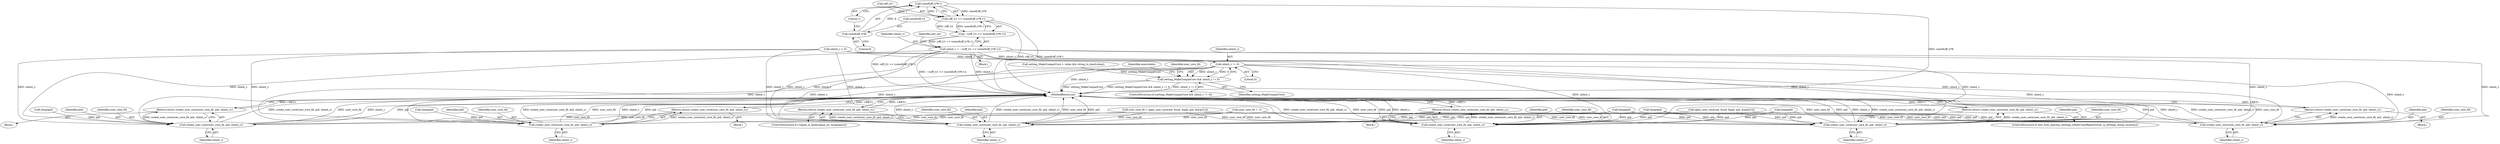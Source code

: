 digraph "0_abrt_3c1b60cfa62d39e5fff5a53a5bc53dae189e740e@API" {
"1000372" [label="(Call,sizeof(off_t)*8-1)"];
"1000373" [label="(Call,sizeof(off_t)*8)"];
"1000368" [label="(Call,(off_t)1 << (sizeof(off_t)*8-1))"];
"1000367" [label="(Call,~((off_t)1 << (sizeof(off_t)*8-1)))"];
"1000365" [label="(Call,ulimit_c = ~((off_t)1 << (sizeof(off_t)*8-1)))"];
"1000564" [label="(Call,ulimit_c != 0)"];
"1000562" [label="(Call,setting_MakeCompatCore && ulimit_c != 0)"];
"1000589" [label="(Call,create_user_core(user_core_fd, pid, ulimit_c))"];
"1000588" [label="(Return,return create_user_core(user_core_fd, pid, ulimit_c);)"];
"1000604" [label="(Call,create_user_core(user_core_fd, pid, ulimit_c))"];
"1000603" [label="(Return,return create_user_core(user_core_fd, pid, ulimit_c);)"];
"1000622" [label="(Call,create_user_core(user_core_fd, pid, ulimit_c))"];
"1000621" [label="(Return,return create_user_core(user_core_fd, pid, ulimit_c);)"];
"1000642" [label="(Call,create_user_core(user_core_fd, pid, ulimit_c))"];
"1000641" [label="(Return,return create_user_core(user_core_fd, pid, ulimit_c);)"];
"1000658" [label="(Call,create_user_core(user_core_fd, pid, ulimit_c))"];
"1000657" [label="(Return,return create_user_core(user_core_fd, pid, ulimit_c);)"];
"1000769" [label="(Call,create_user_core(user_core_fd, pid, ulimit_c))"];
"1000768" [label="(Return,return create_user_core(user_core_fd, pid, ulimit_c);)"];
"1000604" [label="(Call,create_user_core(user_core_fd, pid, ulimit_c))"];
"1000367" [label="(Call,~((off_t)1 << (sizeof(off_t)*8-1)))"];
"1000642" [label="(Call,create_user_core(user_core_fd, pid, ulimit_c))"];
"1000199" [label="(Call,setting_MakeCompatCore = value && string_to_bool(value))"];
"1000603" [label="(Return,return create_user_core(user_core_fd, pid, ulimit_c);)"];
"1000369" [label="(Call,(off_t)1)"];
"1000660" [label="(Identifier,pid)"];
"1000562" [label="(Call,setting_MakeCompatCore && ulimit_c != 0)"];
"1000512" [label="(Call,(long)pid)"];
"1000661" [label="(Identifier,ulimit_c)"];
"1000658" [label="(Call,create_user_core(user_core_fd, pid, ulimit_c))"];
"1000764" [label="(Call,(long)pid)"];
"1000526" [label="(Call,(long)pid)"];
"1000585" [label="(Call,(long)pid)"];
"1000597" [label="(ControlStructure,if (!signal_is_fatal(signal_no, &signame)))"];
"1000563" [label="(Identifier,setting_MakeCompatCore)"];
"1000374" [label="(Call,sizeof(off_t))"];
"1000624" [label="(Identifier,pid)"];
"1000580" [label="(Identifier,executable)"];
"1000591" [label="(Identifier,pid)"];
"1000368" [label="(Call,(off_t)1 << (sizeof(off_t)*8-1))"];
"1000768" [label="(Return,return create_user_core(user_core_fd, pid, ulimit_c);)"];
"1000767" [label="(Block,)"];
"1000488" [label="(Call,(long)pid)"];
"1000769" [label="(Call,create_user_core(user_core_fd, pid, ulimit_c))"];
"1000366" [label="(Identifier,ulimit_c)"];
"1000605" [label="(Identifier,user_core_fd)"];
"1000364" [label="(Block,)"];
"1000637" [label="(ControlStructure,if (low_free_space(g_settings_nMaxCrashReportsSize, g_settings_dump_location)))"];
"1000606" [label="(Identifier,pid)"];
"1000618" [label="(Block,)"];
"1000589" [label="(Call,create_user_core(user_core_fd, pid, ulimit_c))"];
"1000566" [label="(Literal,0)"];
"1000568" [label="(Identifier,user_core_fd)"];
"1000557" [label="(Call,user_core_fd = -1)"];
"1000565" [label="(Identifier,ulimit_c)"];
"1000380" [label="(Identifier,pid_str)"];
"1000564" [label="(Call,ulimit_c != 0)"];
"1000588" [label="(Return,return create_user_core(user_core_fd, pid, ulimit_c);)"];
"1000645" [label="(Identifier,ulimit_c)"];
"1000641" [label="(Return,return create_user_core(user_core_fd, pid, ulimit_c);)"];
"1000771" [label="(Identifier,pid)"];
"1000569" [label="(Call,open_user_core(uid, fsuid, fsgid, pid, &argv[1]))"];
"1000582" [label="(Block,)"];
"1000607" [label="(Identifier,ulimit_c)"];
"1000373" [label="(Call,sizeof(off_t)*8)"];
"1000772" [label="(Identifier,ulimit_c)"];
"1000621" [label="(Return,return create_user_core(user_core_fd, pid, ulimit_c);)"];
"1000659" [label="(Identifier,user_core_fd)"];
"1000376" [label="(Literal,8)"];
"1000365" [label="(Call,ulimit_c = ~((off_t)1 << (sizeof(off_t)*8-1)))"];
"1000372" [label="(Call,sizeof(off_t)*8-1)"];
"1000592" [label="(Identifier,ulimit_c)"];
"1000656" [label="(Block,)"];
"1000361" [label="(Call,ulimit_c < 0)"];
"1000625" [label="(Identifier,ulimit_c)"];
"1000377" [label="(Literal,1)"];
"1000561" [label="(ControlStructure,if (setting_MakeCompatCore && ulimit_c != 0))"];
"1000644" [label="(Identifier,pid)"];
"1000657" [label="(Return,return create_user_core(user_core_fd, pid, ulimit_c);)"];
"1000643" [label="(Identifier,user_core_fd)"];
"1000590" [label="(Identifier,user_core_fd)"];
"1000770" [label="(Identifier,user_core_fd)"];
"1000622" [label="(Call,create_user_core(user_core_fd, pid, ulimit_c))"];
"1000567" [label="(Call,user_core_fd = open_user_core(uid, fsuid, fsgid, pid, &argv[1]))"];
"1000623" [label="(Identifier,user_core_fd)"];
"1001445" [label="(MethodReturn,int)"];
"1000372" -> "1000368"  [label="AST: "];
"1000372" -> "1000377"  [label="CFG: "];
"1000373" -> "1000372"  [label="AST: "];
"1000377" -> "1000372"  [label="AST: "];
"1000368" -> "1000372"  [label="CFG: "];
"1000372" -> "1001445"  [label="DDG: sizeof(off_t)*8"];
"1000372" -> "1000368"  [label="DDG: sizeof(off_t)*8"];
"1000372" -> "1000368"  [label="DDG: 1"];
"1000373" -> "1000372"  [label="DDG: 8"];
"1000373" -> "1000376"  [label="CFG: "];
"1000374" -> "1000373"  [label="AST: "];
"1000376" -> "1000373"  [label="AST: "];
"1000377" -> "1000373"  [label="CFG: "];
"1000368" -> "1000367"  [label="AST: "];
"1000369" -> "1000368"  [label="AST: "];
"1000367" -> "1000368"  [label="CFG: "];
"1000368" -> "1001445"  [label="DDG: (off_t)1"];
"1000368" -> "1001445"  [label="DDG: sizeof(off_t)*8-1"];
"1000368" -> "1000367"  [label="DDG: (off_t)1"];
"1000368" -> "1000367"  [label="DDG: sizeof(off_t)*8-1"];
"1000369" -> "1000368"  [label="DDG: 1"];
"1000367" -> "1000365"  [label="AST: "];
"1000365" -> "1000367"  [label="CFG: "];
"1000367" -> "1001445"  [label="DDG: (off_t)1 << (sizeof(off_t)*8-1)"];
"1000367" -> "1000365"  [label="DDG: (off_t)1 << (sizeof(off_t)*8-1)"];
"1000365" -> "1000364"  [label="AST: "];
"1000366" -> "1000365"  [label="AST: "];
"1000380" -> "1000365"  [label="CFG: "];
"1000365" -> "1001445"  [label="DDG: ~((off_t)1 << (sizeof(off_t)*8-1))"];
"1000365" -> "1001445"  [label="DDG: ulimit_c"];
"1000365" -> "1000564"  [label="DDG: ulimit_c"];
"1000365" -> "1000589"  [label="DDG: ulimit_c"];
"1000365" -> "1000604"  [label="DDG: ulimit_c"];
"1000365" -> "1000622"  [label="DDG: ulimit_c"];
"1000365" -> "1000642"  [label="DDG: ulimit_c"];
"1000365" -> "1000658"  [label="DDG: ulimit_c"];
"1000365" -> "1000769"  [label="DDG: ulimit_c"];
"1000564" -> "1000562"  [label="AST: "];
"1000564" -> "1000566"  [label="CFG: "];
"1000565" -> "1000564"  [label="AST: "];
"1000566" -> "1000564"  [label="AST: "];
"1000562" -> "1000564"  [label="CFG: "];
"1000564" -> "1001445"  [label="DDG: ulimit_c"];
"1000564" -> "1000562"  [label="DDG: ulimit_c"];
"1000564" -> "1000562"  [label="DDG: 0"];
"1000361" -> "1000564"  [label="DDG: ulimit_c"];
"1000564" -> "1000589"  [label="DDG: ulimit_c"];
"1000564" -> "1000604"  [label="DDG: ulimit_c"];
"1000564" -> "1000622"  [label="DDG: ulimit_c"];
"1000564" -> "1000642"  [label="DDG: ulimit_c"];
"1000564" -> "1000658"  [label="DDG: ulimit_c"];
"1000564" -> "1000769"  [label="DDG: ulimit_c"];
"1000562" -> "1000561"  [label="AST: "];
"1000562" -> "1000563"  [label="CFG: "];
"1000563" -> "1000562"  [label="AST: "];
"1000568" -> "1000562"  [label="CFG: "];
"1000580" -> "1000562"  [label="CFG: "];
"1000562" -> "1001445"  [label="DDG: setting_MakeCompatCore"];
"1000562" -> "1001445"  [label="DDG: setting_MakeCompatCore && ulimit_c != 0"];
"1000562" -> "1001445"  [label="DDG: ulimit_c != 0"];
"1000199" -> "1000562"  [label="DDG: setting_MakeCompatCore"];
"1000589" -> "1000588"  [label="AST: "];
"1000589" -> "1000592"  [label="CFG: "];
"1000590" -> "1000589"  [label="AST: "];
"1000591" -> "1000589"  [label="AST: "];
"1000592" -> "1000589"  [label="AST: "];
"1000588" -> "1000589"  [label="CFG: "];
"1000589" -> "1001445"  [label="DDG: create_user_core(user_core_fd, pid, ulimit_c)"];
"1000589" -> "1001445"  [label="DDG: user_core_fd"];
"1000589" -> "1001445"  [label="DDG: ulimit_c"];
"1000589" -> "1001445"  [label="DDG: pid"];
"1000589" -> "1000588"  [label="DDG: create_user_core(user_core_fd, pid, ulimit_c)"];
"1000567" -> "1000589"  [label="DDG: user_core_fd"];
"1000557" -> "1000589"  [label="DDG: user_core_fd"];
"1000585" -> "1000589"  [label="DDG: pid"];
"1000361" -> "1000589"  [label="DDG: ulimit_c"];
"1000588" -> "1000582"  [label="AST: "];
"1001445" -> "1000588"  [label="CFG: "];
"1000588" -> "1001445"  [label="DDG: <RET>"];
"1000604" -> "1000603"  [label="AST: "];
"1000604" -> "1000607"  [label="CFG: "];
"1000605" -> "1000604"  [label="AST: "];
"1000606" -> "1000604"  [label="AST: "];
"1000607" -> "1000604"  [label="AST: "];
"1000603" -> "1000604"  [label="CFG: "];
"1000604" -> "1001445"  [label="DDG: ulimit_c"];
"1000604" -> "1001445"  [label="DDG: create_user_core(user_core_fd, pid, ulimit_c)"];
"1000604" -> "1001445"  [label="DDG: user_core_fd"];
"1000604" -> "1001445"  [label="DDG: pid"];
"1000604" -> "1000603"  [label="DDG: create_user_core(user_core_fd, pid, ulimit_c)"];
"1000567" -> "1000604"  [label="DDG: user_core_fd"];
"1000557" -> "1000604"  [label="DDG: user_core_fd"];
"1000512" -> "1000604"  [label="DDG: pid"];
"1000526" -> "1000604"  [label="DDG: pid"];
"1000488" -> "1000604"  [label="DDG: pid"];
"1000569" -> "1000604"  [label="DDG: pid"];
"1000361" -> "1000604"  [label="DDG: ulimit_c"];
"1000603" -> "1000597"  [label="AST: "];
"1001445" -> "1000603"  [label="CFG: "];
"1000603" -> "1001445"  [label="DDG: <RET>"];
"1000622" -> "1000621"  [label="AST: "];
"1000622" -> "1000625"  [label="CFG: "];
"1000623" -> "1000622"  [label="AST: "];
"1000624" -> "1000622"  [label="AST: "];
"1000625" -> "1000622"  [label="AST: "];
"1000621" -> "1000622"  [label="CFG: "];
"1000622" -> "1001445"  [label="DDG: create_user_core(user_core_fd, pid, ulimit_c)"];
"1000622" -> "1001445"  [label="DDG: user_core_fd"];
"1000622" -> "1001445"  [label="DDG: pid"];
"1000622" -> "1001445"  [label="DDG: ulimit_c"];
"1000622" -> "1000621"  [label="DDG: create_user_core(user_core_fd, pid, ulimit_c)"];
"1000567" -> "1000622"  [label="DDG: user_core_fd"];
"1000557" -> "1000622"  [label="DDG: user_core_fd"];
"1000512" -> "1000622"  [label="DDG: pid"];
"1000526" -> "1000622"  [label="DDG: pid"];
"1000488" -> "1000622"  [label="DDG: pid"];
"1000569" -> "1000622"  [label="DDG: pid"];
"1000361" -> "1000622"  [label="DDG: ulimit_c"];
"1000621" -> "1000618"  [label="AST: "];
"1001445" -> "1000621"  [label="CFG: "];
"1000621" -> "1001445"  [label="DDG: <RET>"];
"1000642" -> "1000641"  [label="AST: "];
"1000642" -> "1000645"  [label="CFG: "];
"1000643" -> "1000642"  [label="AST: "];
"1000644" -> "1000642"  [label="AST: "];
"1000645" -> "1000642"  [label="AST: "];
"1000641" -> "1000642"  [label="CFG: "];
"1000642" -> "1001445"  [label="DDG: user_core_fd"];
"1000642" -> "1001445"  [label="DDG: pid"];
"1000642" -> "1001445"  [label="DDG: ulimit_c"];
"1000642" -> "1001445"  [label="DDG: create_user_core(user_core_fd, pid, ulimit_c)"];
"1000642" -> "1000641"  [label="DDG: create_user_core(user_core_fd, pid, ulimit_c)"];
"1000567" -> "1000642"  [label="DDG: user_core_fd"];
"1000557" -> "1000642"  [label="DDG: user_core_fd"];
"1000512" -> "1000642"  [label="DDG: pid"];
"1000526" -> "1000642"  [label="DDG: pid"];
"1000488" -> "1000642"  [label="DDG: pid"];
"1000569" -> "1000642"  [label="DDG: pid"];
"1000361" -> "1000642"  [label="DDG: ulimit_c"];
"1000641" -> "1000637"  [label="AST: "];
"1001445" -> "1000641"  [label="CFG: "];
"1000641" -> "1001445"  [label="DDG: <RET>"];
"1000658" -> "1000657"  [label="AST: "];
"1000658" -> "1000661"  [label="CFG: "];
"1000659" -> "1000658"  [label="AST: "];
"1000660" -> "1000658"  [label="AST: "];
"1000661" -> "1000658"  [label="AST: "];
"1000657" -> "1000658"  [label="CFG: "];
"1000658" -> "1001445"  [label="DDG: pid"];
"1000658" -> "1001445"  [label="DDG: ulimit_c"];
"1000658" -> "1001445"  [label="DDG: create_user_core(user_core_fd, pid, ulimit_c)"];
"1000658" -> "1001445"  [label="DDG: user_core_fd"];
"1000658" -> "1000657"  [label="DDG: create_user_core(user_core_fd, pid, ulimit_c)"];
"1000567" -> "1000658"  [label="DDG: user_core_fd"];
"1000557" -> "1000658"  [label="DDG: user_core_fd"];
"1000512" -> "1000658"  [label="DDG: pid"];
"1000526" -> "1000658"  [label="DDG: pid"];
"1000488" -> "1000658"  [label="DDG: pid"];
"1000569" -> "1000658"  [label="DDG: pid"];
"1000361" -> "1000658"  [label="DDG: ulimit_c"];
"1000657" -> "1000656"  [label="AST: "];
"1001445" -> "1000657"  [label="CFG: "];
"1000657" -> "1001445"  [label="DDG: <RET>"];
"1000769" -> "1000768"  [label="AST: "];
"1000769" -> "1000772"  [label="CFG: "];
"1000770" -> "1000769"  [label="AST: "];
"1000771" -> "1000769"  [label="AST: "];
"1000772" -> "1000769"  [label="AST: "];
"1000768" -> "1000769"  [label="CFG: "];
"1000769" -> "1001445"  [label="DDG: create_user_core(user_core_fd, pid, ulimit_c)"];
"1000769" -> "1001445"  [label="DDG: user_core_fd"];
"1000769" -> "1001445"  [label="DDG: ulimit_c"];
"1000769" -> "1001445"  [label="DDG: pid"];
"1000769" -> "1000768"  [label="DDG: create_user_core(user_core_fd, pid, ulimit_c)"];
"1000567" -> "1000769"  [label="DDG: user_core_fd"];
"1000557" -> "1000769"  [label="DDG: user_core_fd"];
"1000764" -> "1000769"  [label="DDG: pid"];
"1000361" -> "1000769"  [label="DDG: ulimit_c"];
"1000768" -> "1000767"  [label="AST: "];
"1001445" -> "1000768"  [label="CFG: "];
"1000768" -> "1001445"  [label="DDG: <RET>"];
}
